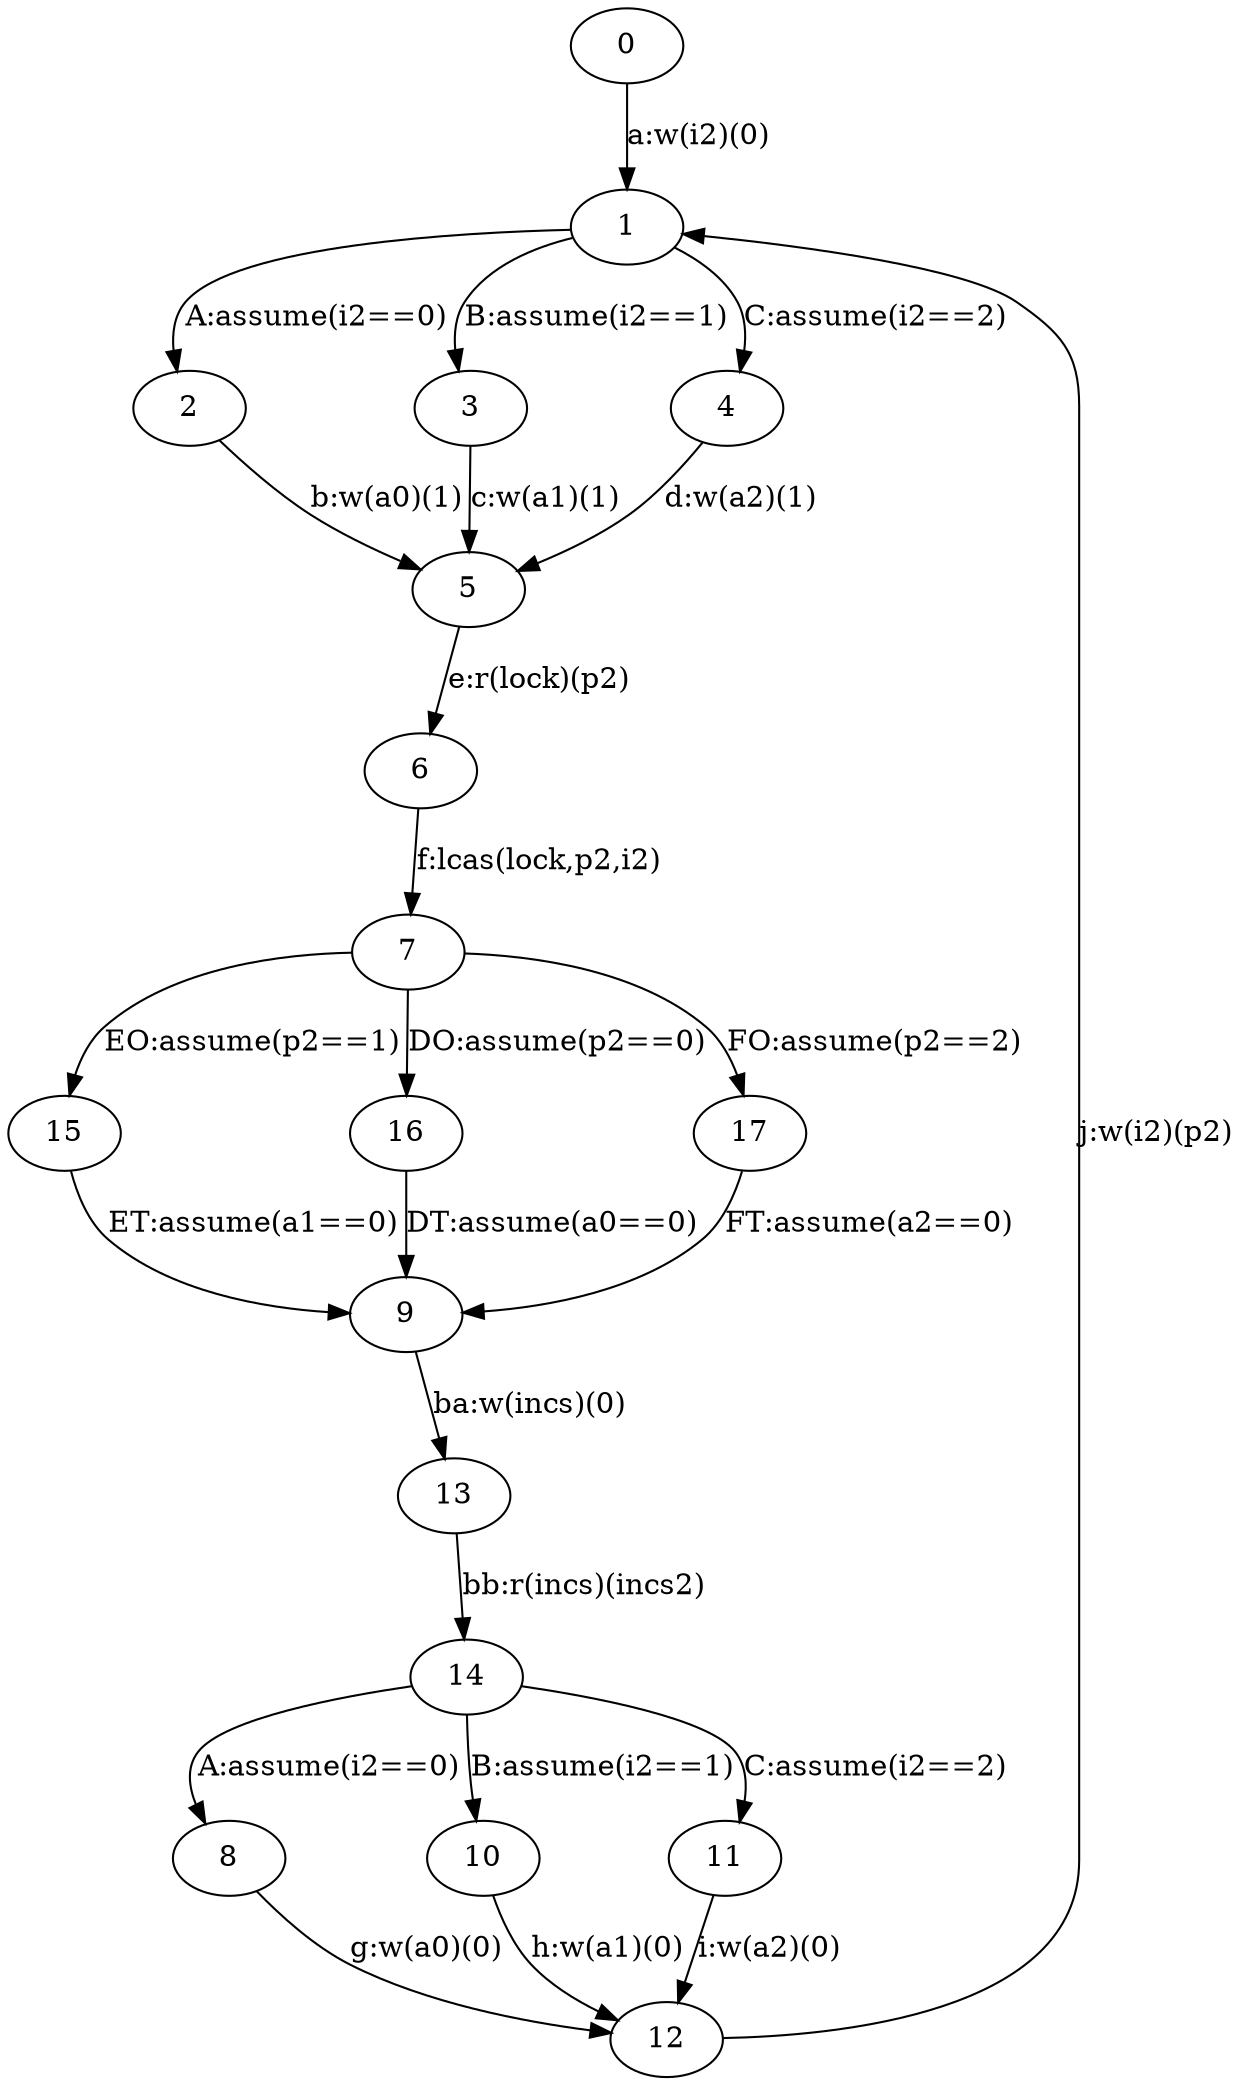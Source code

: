 digraph "unnamed" {
"1" [
fixedsize="false",
label="1",
regular="false",
];
"2" [
fixedsize="false",
label="2",
regular="false",
];
"3" [
fixedsize="false",
label="3",
regular="false",
];
"4" [
fixedsize="false",
label="4",
regular="false",
];
"5" [
fixedsize="false",
label="5",
regular="false",
];
"6" [
fixedsize="false",
label="6",
regular="false",
];
"7" [
fixedsize="false",
label="7",
regular="false",
];
"8" [
fixedsize="false",
label="8",
regular="false",
];
"1" -> "2" [
constraint="true",
decorate="false",
label="A:assume(i2==0)",
labelfloat="false",
];
"1" -> "3" [
constraint="true",
decorate="false",
label="B:assume(i2==1)",
labelfloat="false",
];
"1" -> "4" [
constraint="true",
decorate="false",
label="C:assume(i2==2)",
labelfloat="false",
];
"2" -> "5" [
constraint="true",
decorate="false",
label="b:w(a0)(1)",
labelfloat="false",
];
"3" -> "5" [
constraint="true",
decorate="false",
label="c:w(a1)(1)",
labelfloat="false",
];
"4" -> "5" [
constraint="true",
decorate="false",
label="d:w(a2)(1)",
labelfloat="false",
];
"5" -> "6" [
constraint="true",
decorate="false",
label="e:r(lock)(p2)",
labelfloat="false",
];
"6" -> "7" [
constraint="true",
decorate="false",
label="f:lcas(lock,p2,i2)",
labelfloat="false",
];
"8" [
fixedsize="false",
label="8",
regular="false",
];
"9" [
fixedsize="false",
label="9",
regular="false",
];
"10" [
fixedsize="false",
label="10",
regular="false",
];
"11" [
fixedsize="false",
label="11",
regular="false",
];
"12" [
fixedsize="false",
label="12",
regular="false",
];
"8" -> "12" [
constraint="true",
decorate="false",
label="g:w(a0)(0)",
labelfloat="false",
];
"10" -> "12" [
constraint="true",
decorate="false",
label="h:w(a1)(0)",
labelfloat="false",
];
"11" -> "12" [
constraint="true",
decorate="false",
label="i:w(a2)(0)",
labelfloat="false",
];
"12" -> "1" [
constraint="true",
decorate="false",
label="j:w(i2)(p2)",
labelfloat="false",
];
"0" [
fixedsize="false",
label="0",
regular="false",
];
"0" -> "1" [
constraint="true",
decorate="false",
label="a:w(i2)(0)",
labelfloat="false",
];
"13" [
fixedsize="false",
label="13",
regular="false",
];
"14" [
fixedsize="false",
label="14",
regular="false",
];
"9" -> "13" [
constraint="true",
decorate="false",
label="ba:w(incs)(0)",
labelfloat="false",
];
"13" -> "14" [
constraint="true",
decorate="false",
label="bb:r(incs)(incs2)",
labelfloat="false",
];
"14" -> "8" [
constraint="true",
decorate="false",
label="A:assume(i2==0)",
labelfloat="false",
];
"14" -> "10" [
constraint="true",
decorate="false",
label="B:assume(i2==1)",
labelfloat="false",
];
"14" -> "11" [
constraint="true",
decorate="false",
label="C:assume(i2==2)",
labelfloat="false",
];
"15" [
fixedsize="false",
label="15",
regular="false",
];
"16" [
fixedsize="false",
label="16",
regular="false",
];
"17" [
fixedsize="false",
label="17",
regular="false",
];
"7" -> "15" [
constraint="true",
decorate="false",
label="EO:assume(p2==1)",
labelfloat="false",
];
"15" -> "9" [
constraint="true",
decorate="false",
label="ET:assume(a1==0)",
labelfloat="false",
];
"7" -> "16" [
constraint="true",
decorate="false",
label="DO:assume(p2==0)",
labelfloat="false",
];
"16" -> "9" [
constraint="true",
decorate="false",
label="DT:assume(a0==0)",
labelfloat="false",
];
"17" -> "9" [
constraint="true",
decorate="false",
label="FT:assume(a2==0)",
labelfloat="false",
];
"7" -> "17" [
constraint="true",
decorate="false",
label="FO:assume(p2==2)",
labelfloat="false",
];
}
